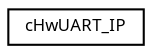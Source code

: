digraph "Graphical Class Hierarchy"
{
  edge [fontname="Sans",fontsize="8",labelfontname="Sans",labelfontsize="8"];
  node [fontname="Sans",fontsize="8",shape=record];
  rankdir="LR";
  Node1 [label="cHwUART_IP",height=0.2,width=0.4,color="black", fillcolor="white", style="filled",URL="$classc_hw_u_a_r_t___i_p.html",tooltip="Implementation of UART hardware. "];
}
